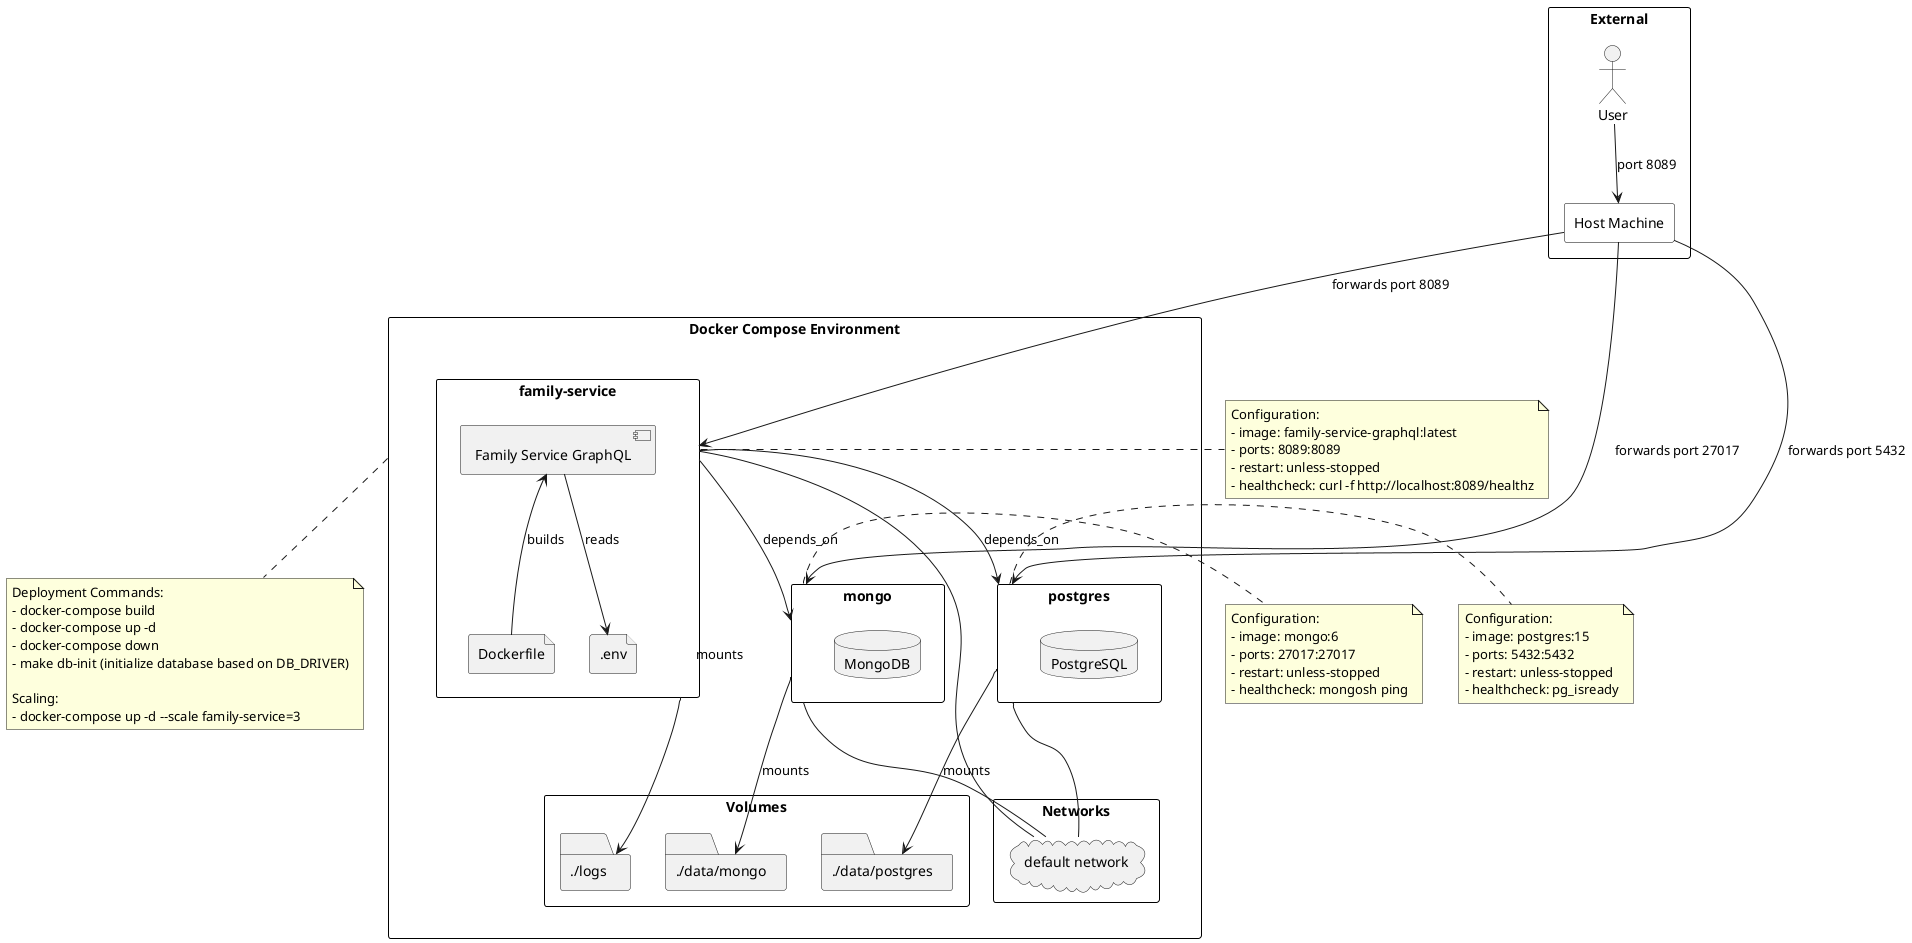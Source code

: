 @startuml Deployment Container Diagram

skinparam rectangle {
  BackgroundColor white
  ArrowColor black
  BorderColor black
}

rectangle "Docker Compose Environment" as dockerCompose {
  rectangle "family-service" as appService {
    [Family Service GraphQL] as app
    file "Dockerfile" as dockerfile
    file ".env" as env

    app --> env : reads
    app <-- dockerfile : builds
  }

  rectangle "mongo" as mongoService {
    database "MongoDB" as mongo
  }

  rectangle "postgres" as postgresService {
    database "PostgreSQL" as postgres
  }

  rectangle "Volumes" as volumes {
    folder "./logs" as logs
    folder "./data/mongo" as mongoData
    folder "./data/postgres" as pgData
  }

  rectangle "Networks" as networks {
    cloud "default network" as defaultNetwork
  }
}

rectangle "External" as external {
  actor "User" as user
  rectangle "Host Machine" as host
}

' Service dependencies
appService --> mongoService : depends_on
appService --> postgresService : depends_on

' Network connections
appService -- defaultNetwork
mongoService -- defaultNetwork
postgresService -- defaultNetwork

' Volume connections
appService --> logs : mounts
mongoService --> mongoData : mounts
postgresService --> pgData : mounts

' External connections
user --> host : port 8089
host --> appService : forwards port 8089
host --> mongoService : forwards port 27017
host --> postgresService : forwards port 5432

' Configuration
note right of appService
  Configuration:
  - image: family-service-graphql:latest
  - ports: 8089:8089
  - restart: unless-stopped
  - healthcheck: curl -f http://localhost:8089/healthz
end note

note right of mongoService
  Configuration:
  - image: mongo:6
  - ports: 27017:27017
  - restart: unless-stopped
  - healthcheck: mongosh ping
end note

note right of postgresService
  Configuration:
  - image: postgres:15
  - ports: 5432:5432
  - restart: unless-stopped
  - healthcheck: pg_isready
end note

note bottom of dockerCompose
  Deployment Commands:
  - docker-compose build
  - docker-compose up -d
  - docker-compose down
  - make db-init (initialize database based on DB_DRIVER)

  Scaling:
  - docker-compose up -d --scale family-service=3
end note

@enduml
